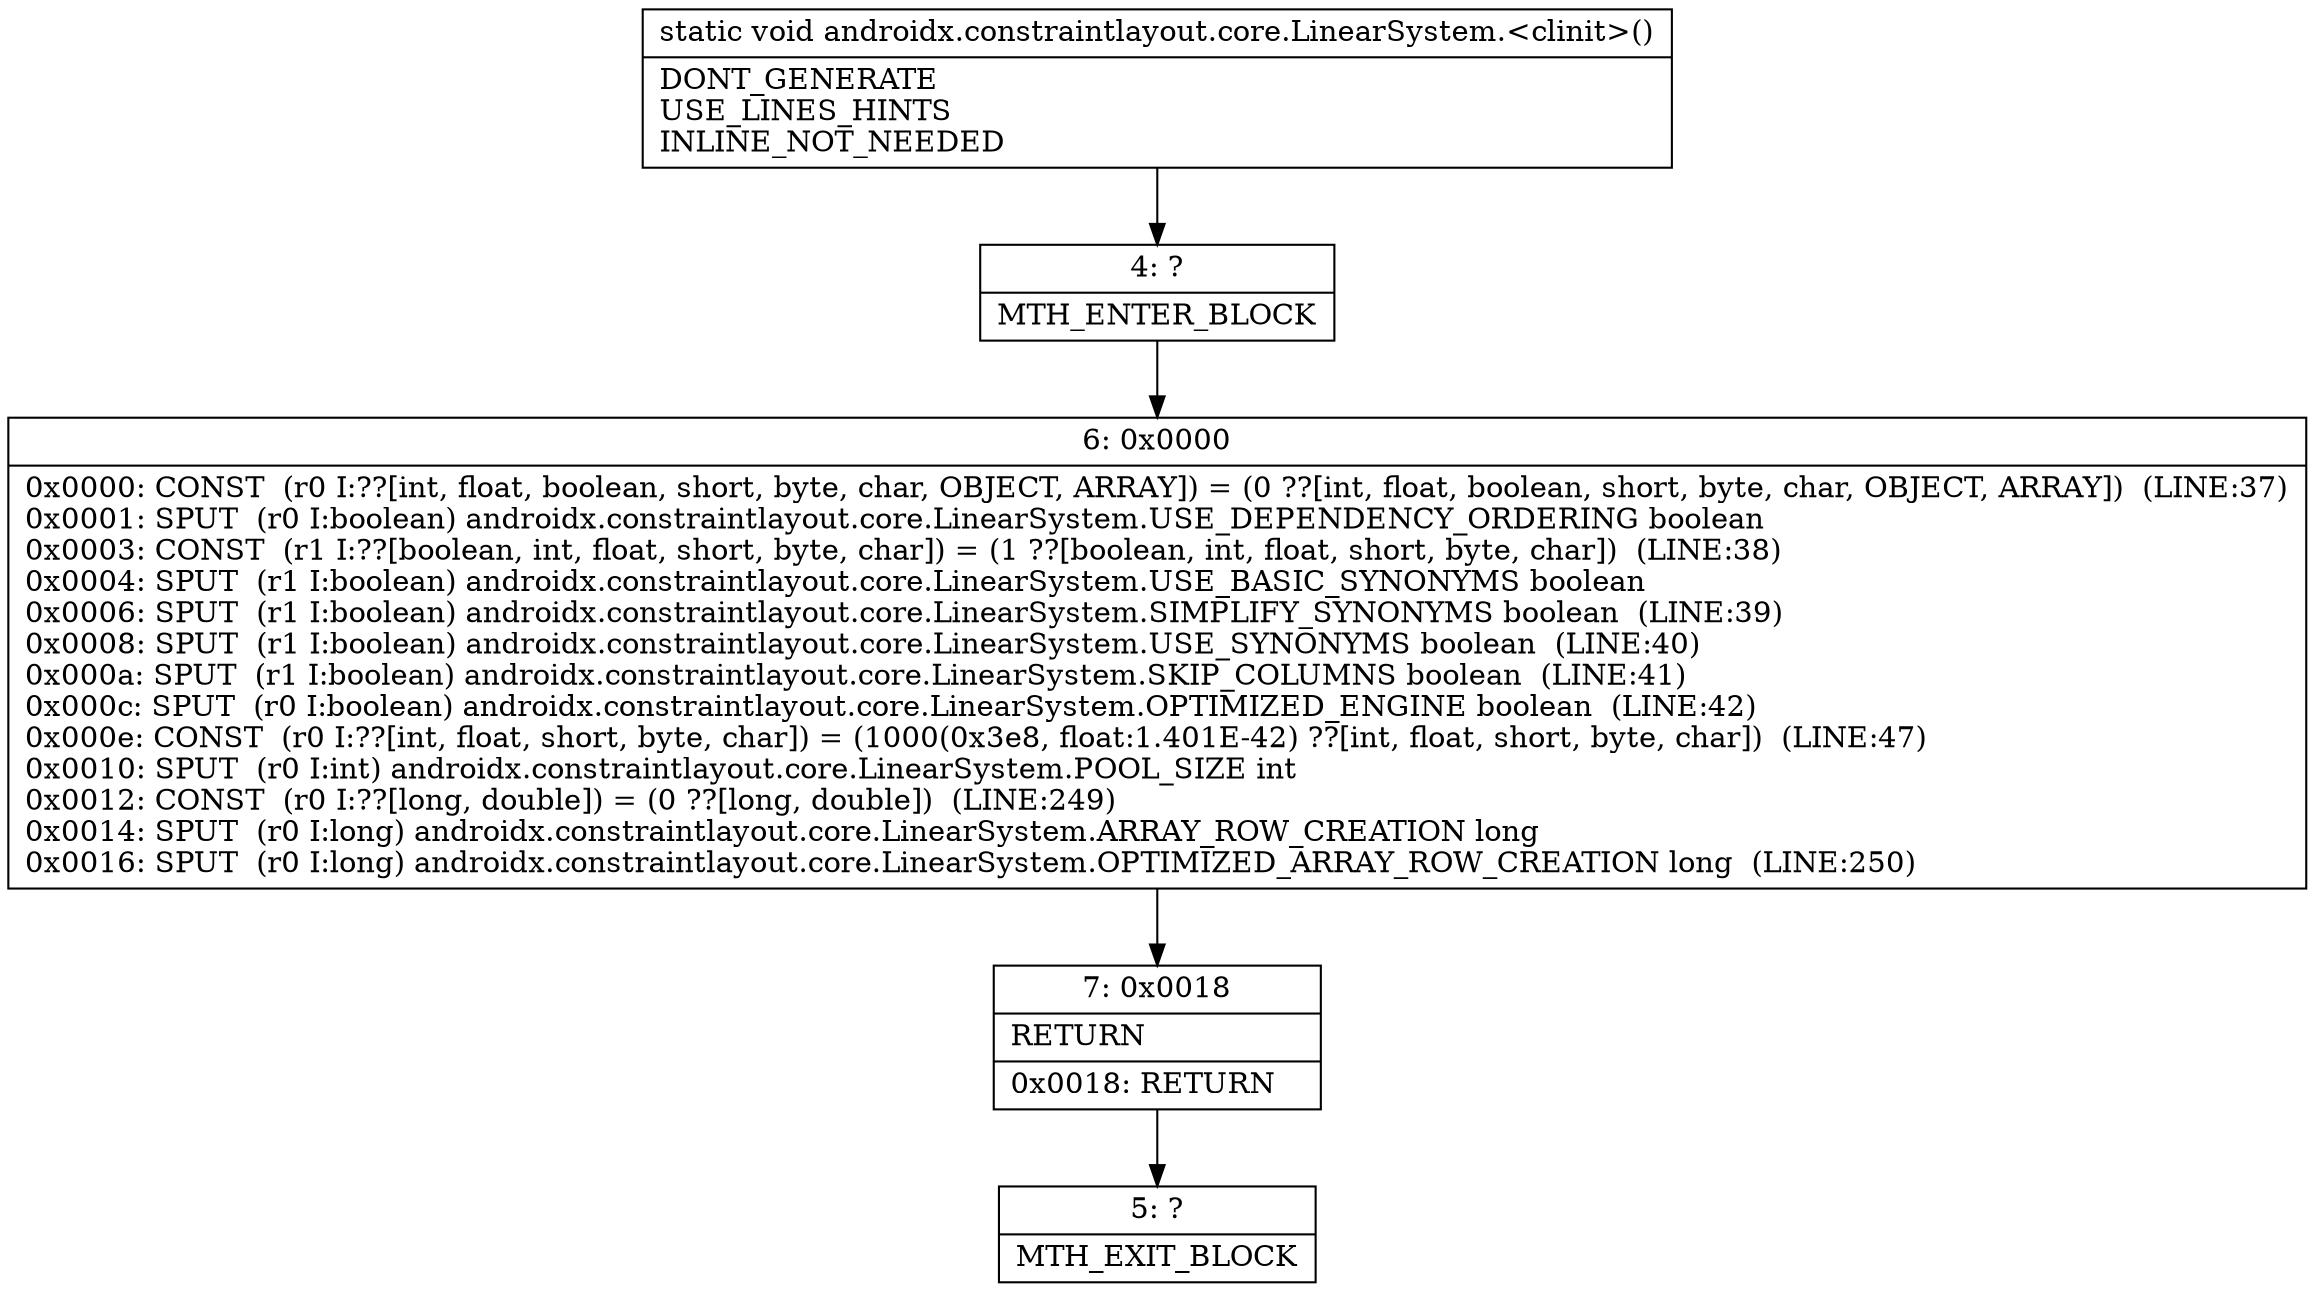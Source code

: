 digraph "CFG forandroidx.constraintlayout.core.LinearSystem.\<clinit\>()V" {
Node_4 [shape=record,label="{4\:\ ?|MTH_ENTER_BLOCK\l}"];
Node_6 [shape=record,label="{6\:\ 0x0000|0x0000: CONST  (r0 I:??[int, float, boolean, short, byte, char, OBJECT, ARRAY]) = (0 ??[int, float, boolean, short, byte, char, OBJECT, ARRAY])  (LINE:37)\l0x0001: SPUT  (r0 I:boolean) androidx.constraintlayout.core.LinearSystem.USE_DEPENDENCY_ORDERING boolean \l0x0003: CONST  (r1 I:??[boolean, int, float, short, byte, char]) = (1 ??[boolean, int, float, short, byte, char])  (LINE:38)\l0x0004: SPUT  (r1 I:boolean) androidx.constraintlayout.core.LinearSystem.USE_BASIC_SYNONYMS boolean \l0x0006: SPUT  (r1 I:boolean) androidx.constraintlayout.core.LinearSystem.SIMPLIFY_SYNONYMS boolean  (LINE:39)\l0x0008: SPUT  (r1 I:boolean) androidx.constraintlayout.core.LinearSystem.USE_SYNONYMS boolean  (LINE:40)\l0x000a: SPUT  (r1 I:boolean) androidx.constraintlayout.core.LinearSystem.SKIP_COLUMNS boolean  (LINE:41)\l0x000c: SPUT  (r0 I:boolean) androidx.constraintlayout.core.LinearSystem.OPTIMIZED_ENGINE boolean  (LINE:42)\l0x000e: CONST  (r0 I:??[int, float, short, byte, char]) = (1000(0x3e8, float:1.401E\-42) ??[int, float, short, byte, char])  (LINE:47)\l0x0010: SPUT  (r0 I:int) androidx.constraintlayout.core.LinearSystem.POOL_SIZE int \l0x0012: CONST  (r0 I:??[long, double]) = (0 ??[long, double])  (LINE:249)\l0x0014: SPUT  (r0 I:long) androidx.constraintlayout.core.LinearSystem.ARRAY_ROW_CREATION long \l0x0016: SPUT  (r0 I:long) androidx.constraintlayout.core.LinearSystem.OPTIMIZED_ARRAY_ROW_CREATION long  (LINE:250)\l}"];
Node_7 [shape=record,label="{7\:\ 0x0018|RETURN\l|0x0018: RETURN   \l}"];
Node_5 [shape=record,label="{5\:\ ?|MTH_EXIT_BLOCK\l}"];
MethodNode[shape=record,label="{static void androidx.constraintlayout.core.LinearSystem.\<clinit\>()  | DONT_GENERATE\lUSE_LINES_HINTS\lINLINE_NOT_NEEDED\l}"];
MethodNode -> Node_4;Node_4 -> Node_6;
Node_6 -> Node_7;
Node_7 -> Node_5;
}

